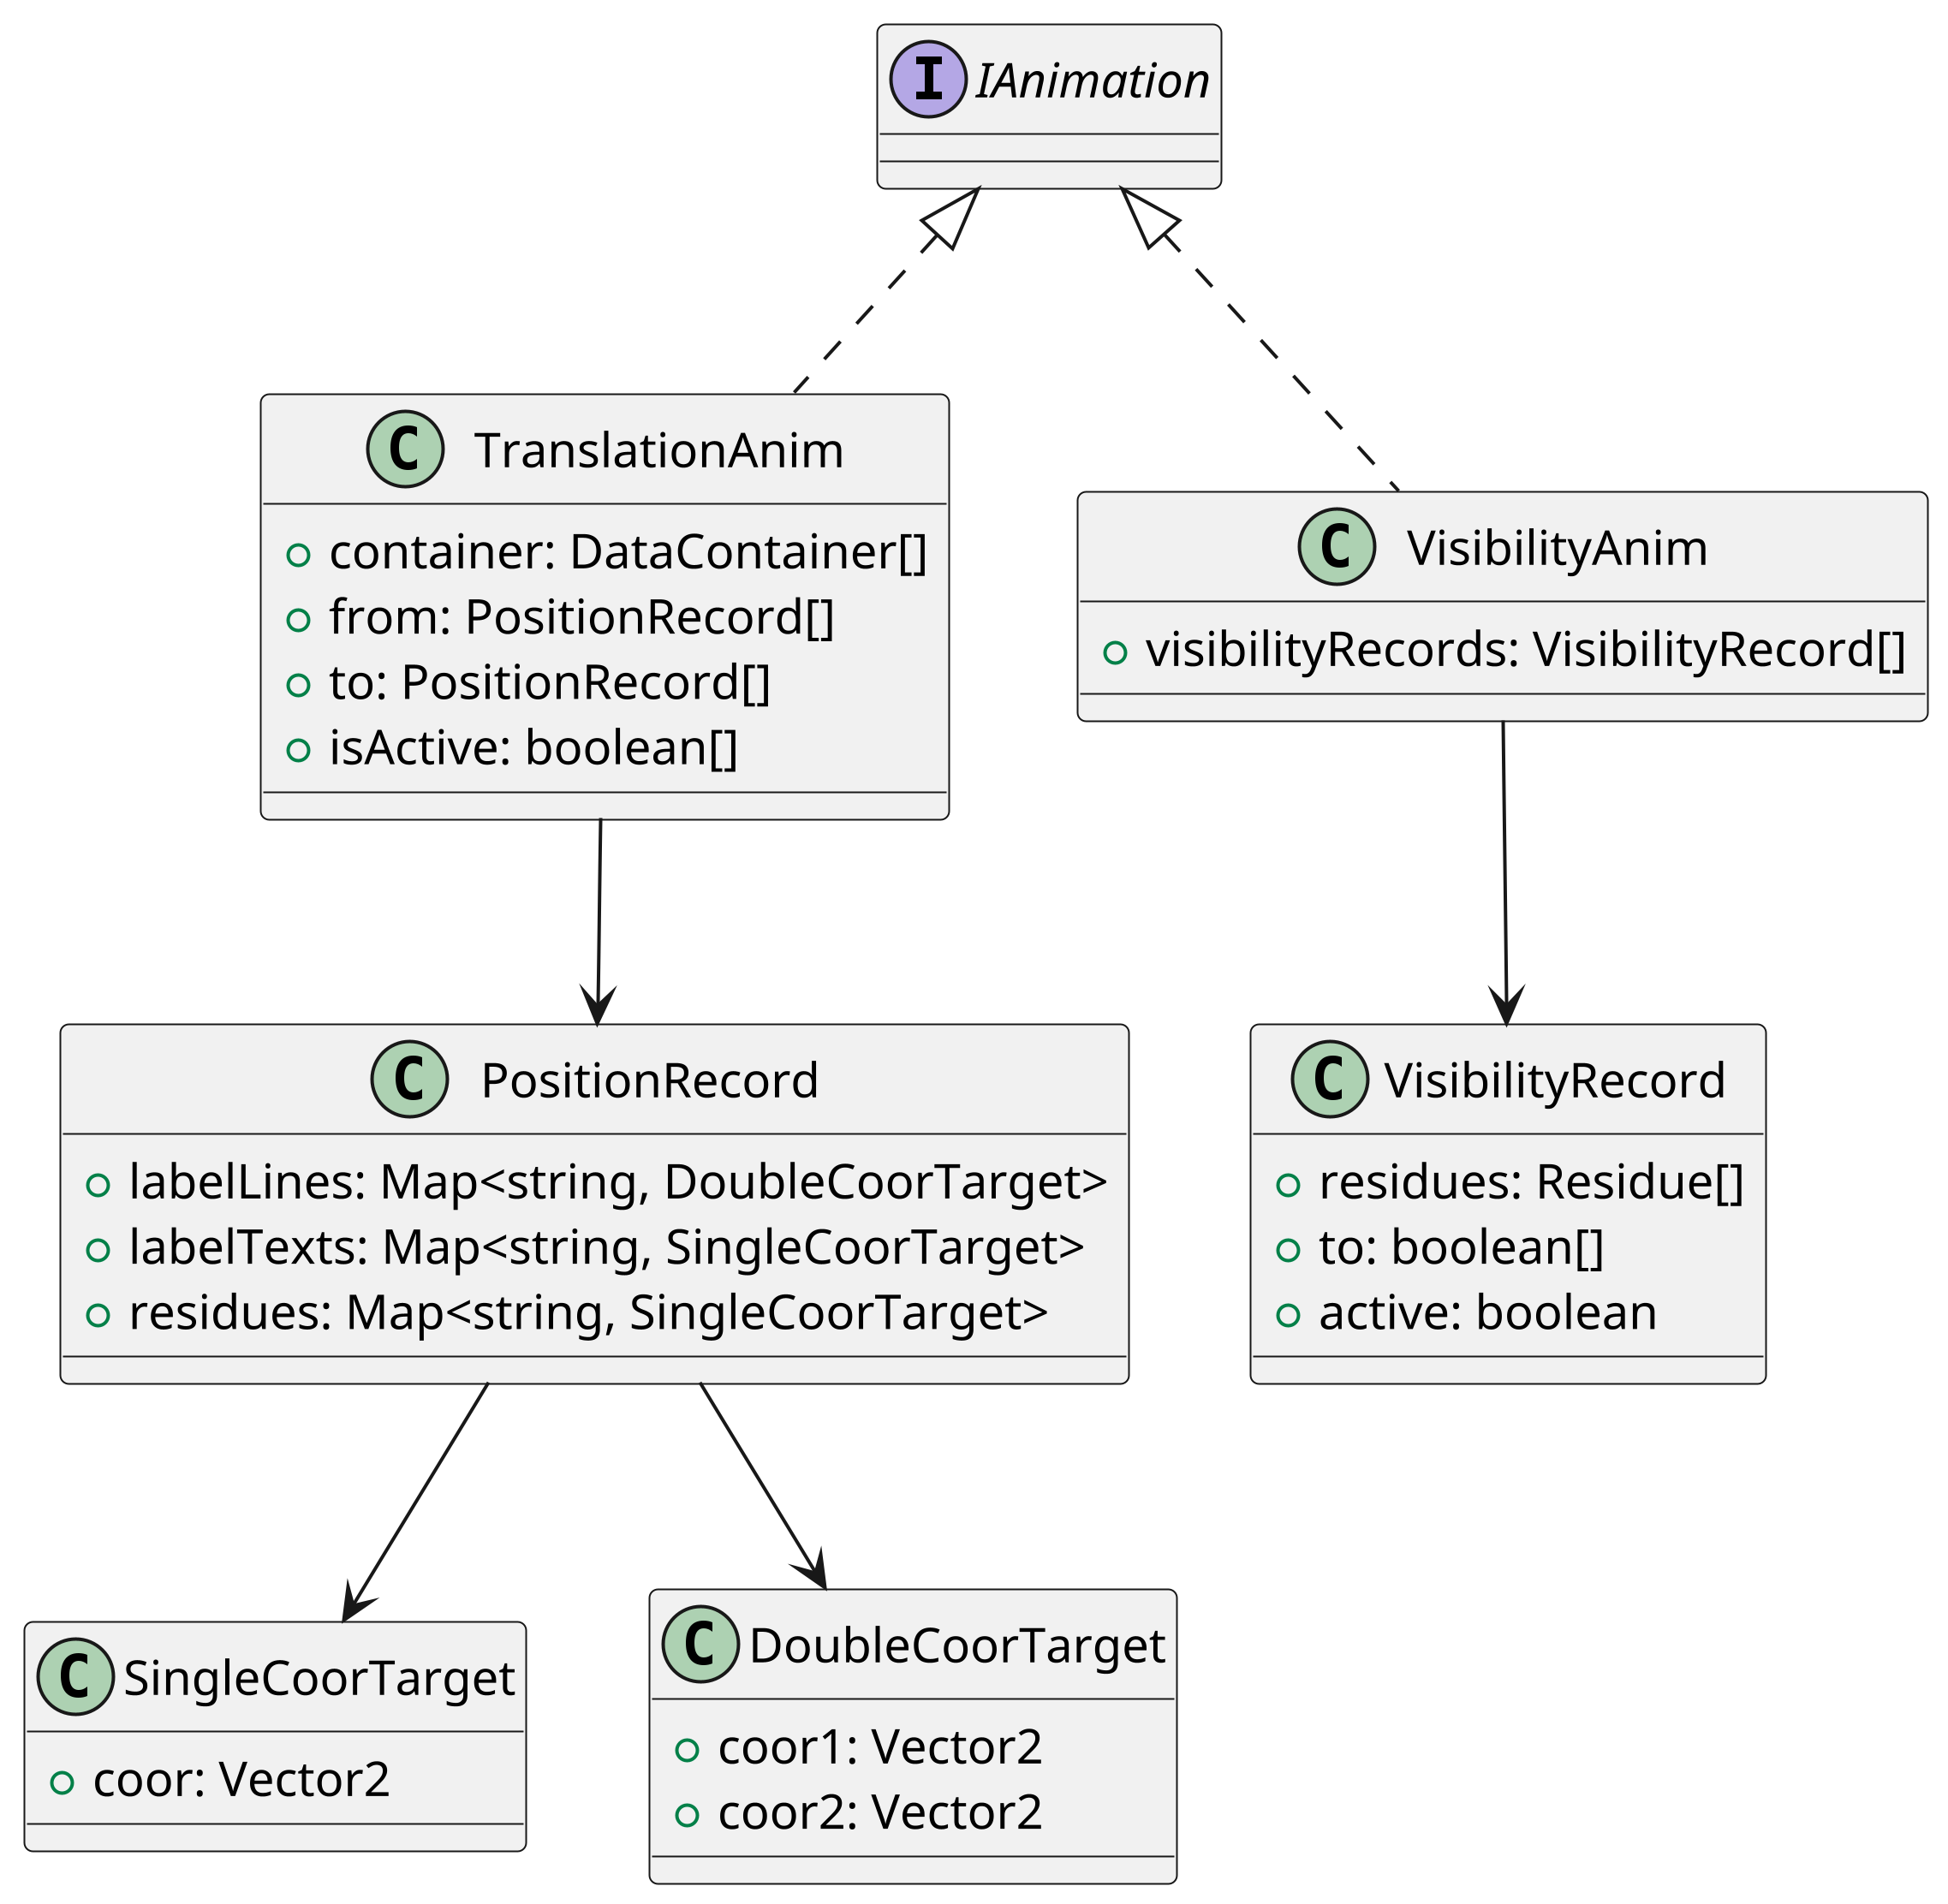 @startuml

scale 3000 height

class VisibilityRecord {
    +residues: Residue[]
    +to: boolean[]
    +active: boolean
}
class PositionRecord {
    +labelLines: Map<string, DoubleCoorTarget>
    +labelTexts: Map<string, SingleCoorTarget>
    +residues: Map<string, SingleCoorTarget>
}
interface IAnimation {
}
class SingleCoorTarget {
    +coor: Vector2
}
class DoubleCoorTarget {
    +coor1: Vector2
    +coor2: Vector2
}
class TranslationAnim implements IAnimation {
    +container: DataContainer[]
    +from: PositionRecord[]
    +to: PositionRecord[]
    +isActive: boolean[]
}
class VisibilityAnim implements IAnimation {
    +visibilityRecords: VisibilityRecord[]
}

PositionRecord --> DoubleCoorTarget
PositionRecord --> SingleCoorTarget
TranslationAnim --> PositionRecord
VisibilityAnim --> VisibilityRecord
@enduml
